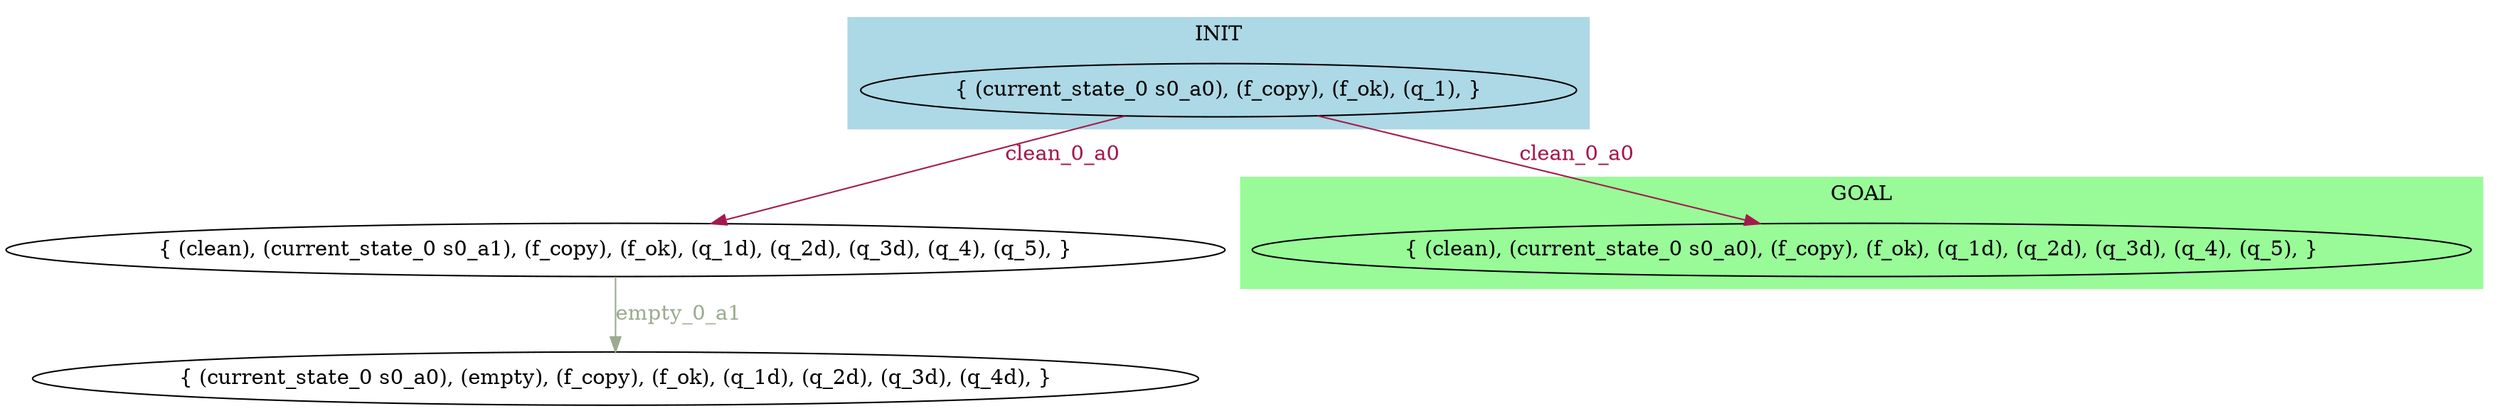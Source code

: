 digraph G {
0 [label="{ (current_state_0 s0_a0), (f_copy), (f_ok), (q_1), }"];
0 -> 8  [color="#A21A4D", fontcolor="#A21A4D", label="clean_0_a0"];
0 -> 9  [color="#A21A4D", fontcolor="#A21A4D", label="clean_0_a0"];
8 [label="{ (clean), (current_state_0 s0_a1), (f_copy), (f_ok), (q_1d), (q_2d), (q_3d), (q_4), (q_5), }"];
8 -> 22  [color="#9CAB90", fontcolor="#9CAB90", label="empty_0_a1"];
9 [label="{ (clean), (current_state_0 s0_a0), (f_copy), (f_ok), (q_1d), (q_2d), (q_3d), (q_4), (q_5), }"];
22 [label="{ (current_state_0 s0_a0), (empty), (f_copy), (f_ok), (q_1d), (q_2d), (q_3d), (q_4d), }"];
subgraph cluster_init {
color=lightblue;
label="INIT";
style=filled;
0;
}

subgraph cluster_goal_9 {
color=palegreen;
label="GOAL";
style=filled;
9;
}

}
